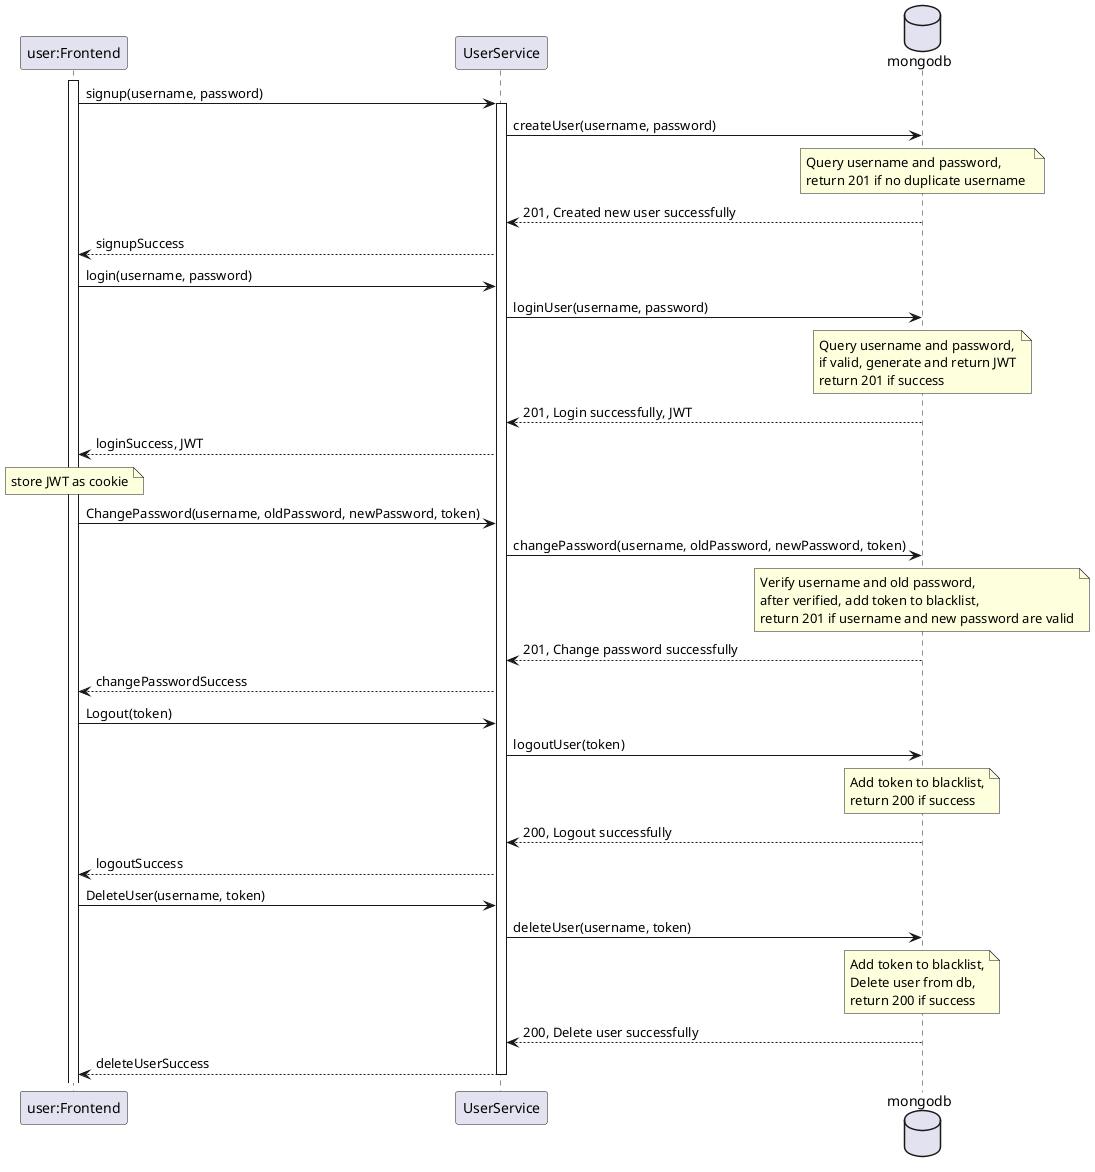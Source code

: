 @startuml
participant "user:Frontend" as user1
participant UserService
database mongodb

activate user1
user1 -> UserService: signup(username, password)
activate UserService

UserService -> mongodb: createUser(username, password)
note over mongodb
    Query username and password, 
    return 201 if no duplicate username 
end note
mongodb --> UserService: 201, Created new user successfully
UserService --> user1: signupSuccess


user1 -> UserService: login(username, password)
UserService -> mongodb: loginUser(username, password)
note over mongodb
    Query username and password,
    if valid, generate and return JWT
    return 201 if success
end note
mongodb --> UserService: 201, Login successfully, JWT
UserService --> user1: loginSuccess, JWT
note over user1
    store JWT as cookie
end note

user1 -> UserService: ChangePassword(username, oldPassword, newPassword, token)
UserService -> mongodb: changePassword(username, oldPassword, newPassword, token)
note over mongodb
    Verify username and old password, 
    after verified, add token to blacklist,
    return 201 if username and new password are valid
end note
mongodb --> UserService: 201, Change password successfully
UserService --> user1: changePasswordSuccess

user1 -> UserService: Logout(token)
UserService -> mongodb: logoutUser(token)
note over mongodb
    Add token to blacklist,
    return 200 if success
end note
mongodb --> UserService: 200, Logout successfully
UserService --> user1: logoutSuccess

user1 -> UserService: DeleteUser(username, token)
UserService -> mongodb: deleteUser(username, token)
note over mongodb
    Add token to blacklist,
    Delete user from db,
    return 200 if success
end note
mongodb --> UserService: 200, Delete user successfully
UserService --> user1: deleteUserSuccess

deactivate UserService
@enduml